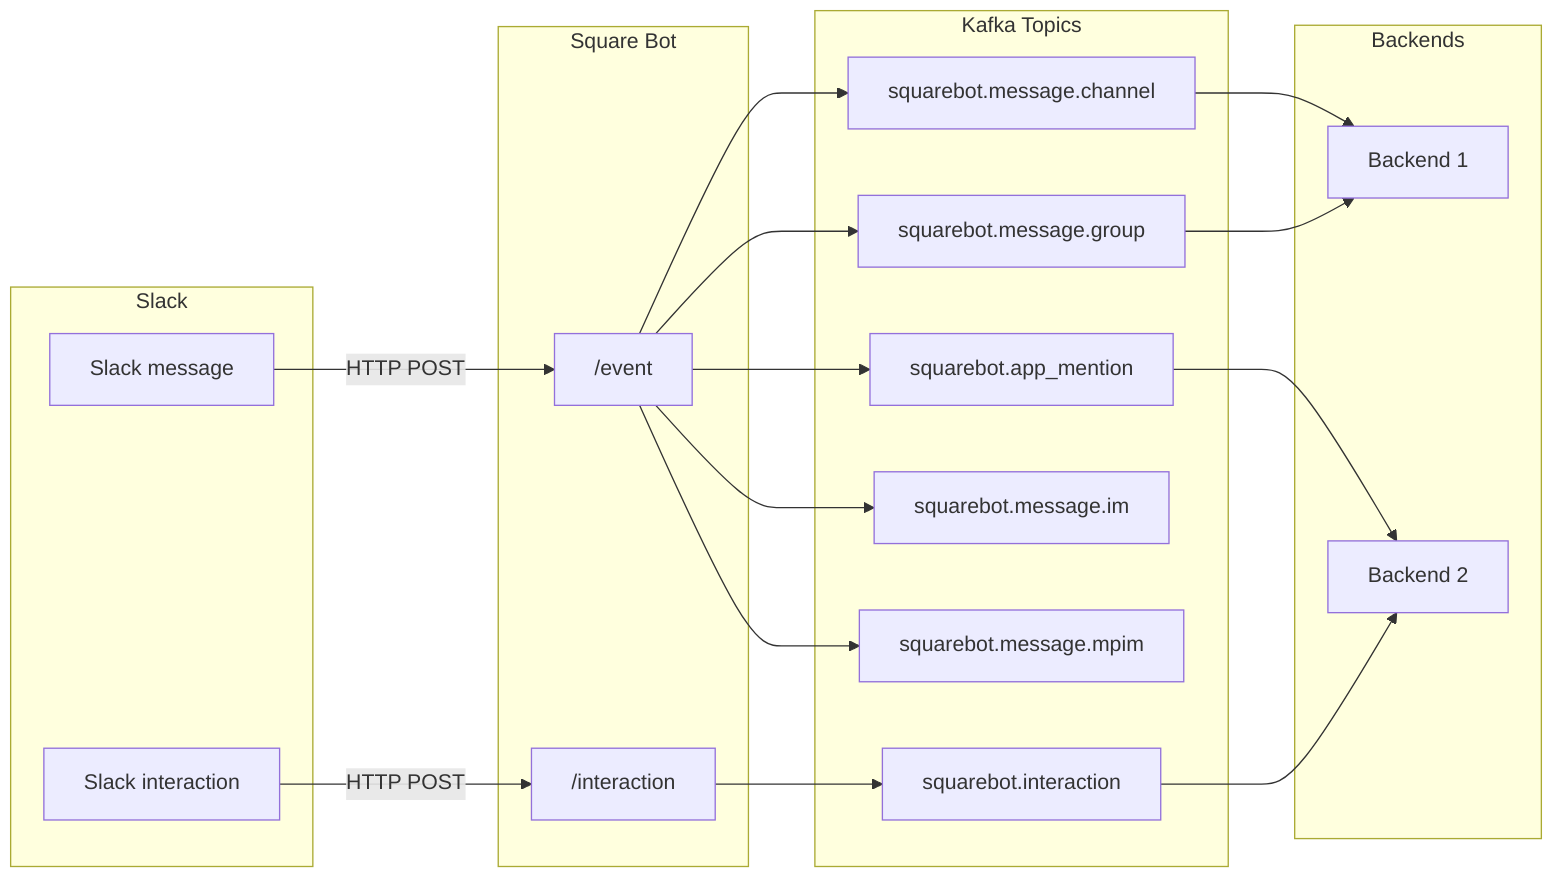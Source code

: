 flowchart LR
    subgraph Slack
    message[Slack message]
    interaction[Slack interaction]
    end
    subgraph sqrbot ["Square Bot"]
    eventapi["/event"]
    interactionapi["/interaction"]
    message -->|HTTP POST| eventapi
    interaction -->|HTTP POST| interactionapi
    end
    subgraph kafka ["Kafka Topics"]
    topicmention["squarebot.app_mention"]
    topicchannel["squarebot.message.channel"]
    topicgroup["squarebot.message.group"]
    topicim["squarebot.message.im"]
    topicmpim["squarebot.message.mpim"]
    topicinteraction["squarebot.interaction"]
    end
    eventapi --> topicmention
    eventapi --> topicchannel
    eventapi --> topicgroup
    eventapi --> topicim
    eventapi --> topicmpim
    interactionapi --> topicinteraction
    subgraph backends ["Backends"]
    backend1["Backend 1"]
    backend2["Backend 2"]
    end
    topicchannel --> backend1
    topicgroup --> backend1
    topicmention --> backend2
    topicinteraction --> backend2